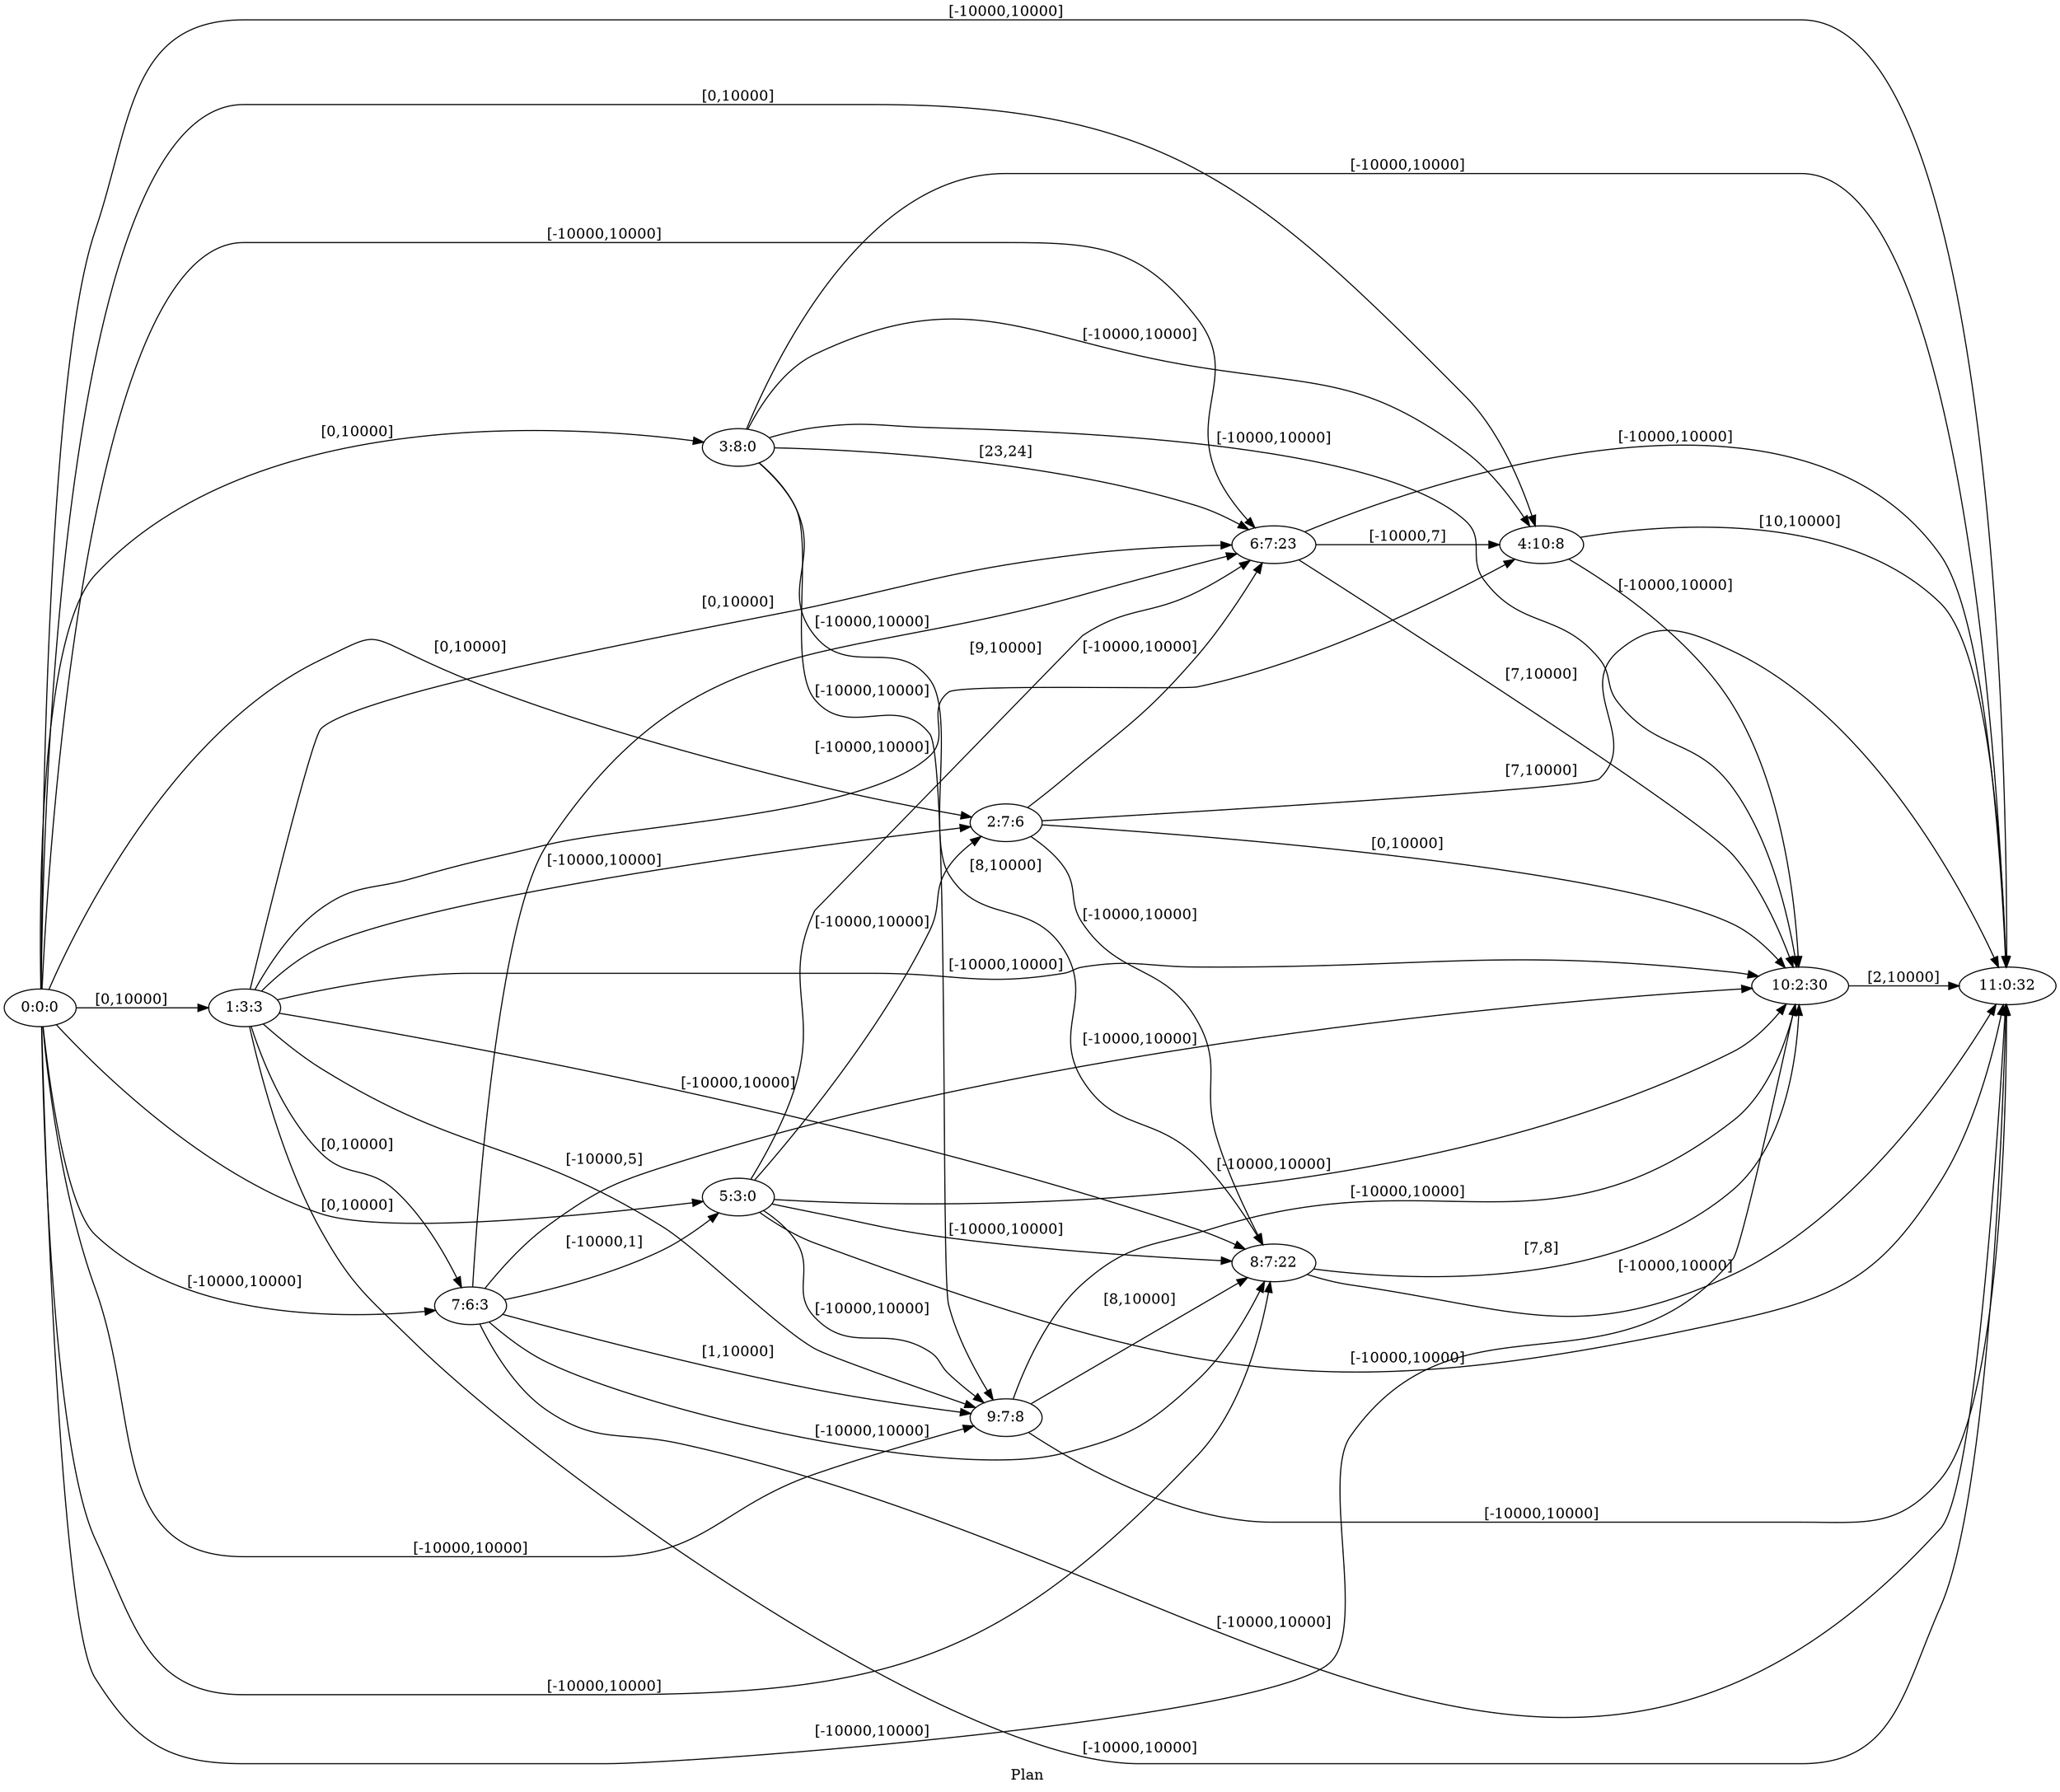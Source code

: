 digraph G {
 rankdir = LR;
 nodesep = .45; 
 size = 30;
label="Plan ";
 fldt = 0.586108;
"0:0:0"->"1:3:3"[ label = "[0,10000]"];
"0:0:0"->"2:7:6"[ label = "[0,10000]"];
"0:0:0"->"3:8:0"[ label = "[0,10000]"];
"0:0:0"->"4:10:8"[ label = "[0,10000]"];
"0:0:0"->"5:3:0"[ label = "[0,10000]"];
"0:0:0"->"6:7:23"[ label = "[-10000,10000]"];
"0:0:0"->"7:6:3"[ label = "[-10000,10000]"];
"0:0:0"->"8:7:22"[ label = "[-10000,10000]"];
"0:0:0"->"9:7:8"[ label = "[-10000,10000]"];
"0:0:0"->"10:2:30"[ label = "[-10000,10000]"];
"0:0:0"->"11:0:32"[ label = "[-10000,10000]"];
"1:3:3"->"2:7:6"[ label = "[-10000,10000]"];
"1:3:3"->"4:10:8"[ label = "[-10000,10000]"];
"1:3:3"->"6:7:23"[ label = "[0,10000]"];
"1:3:3"->"7:6:3"[ label = "[0,10000]"];
"1:3:3"->"8:7:22"[ label = "[-10000,10000]"];
"1:3:3"->"9:7:8"[ label = "[-10000,5]"];
"1:3:3"->"10:2:30"[ label = "[-10000,10000]"];
"1:3:3"->"11:0:32"[ label = "[-10000,10000]"];
"2:7:6"->"6:7:23"[ label = "[-10000,10000]"];
"2:7:6"->"8:7:22"[ label = "[-10000,10000]"];
"2:7:6"->"10:2:30"[ label = "[0,10000]"];
"2:7:6"->"11:0:32"[ label = "[7,10000]"];
"3:8:0"->"4:10:8"[ label = "[-10000,10000]"];
"3:8:0"->"6:7:23"[ label = "[23,24]"];
"3:8:0"->"8:7:22"[ label = "[8,10000]"];
"3:8:0"->"9:7:8"[ label = "[-10000,10000]"];
"3:8:0"->"10:2:30"[ label = "[-10000,10000]"];
"3:8:0"->"11:0:32"[ label = "[-10000,10000]"];
"4:10:8"->"10:2:30"[ label = "[-10000,10000]"];
"4:10:8"->"11:0:32"[ label = "[10,10000]"];
"5:3:0"->"2:7:6"[ label = "[-10000,10000]"];
"5:3:0"->"6:7:23"[ label = "[9,10000]"];
"5:3:0"->"8:7:22"[ label = "[-10000,10000]"];
"5:3:0"->"9:7:8"[ label = "[-10000,10000]"];
"5:3:0"->"10:2:30"[ label = "[-10000,10000]"];
"5:3:0"->"11:0:32"[ label = "[-10000,10000]"];
"6:7:23"->"4:10:8"[ label = "[-10000,7]"];
"6:7:23"->"10:2:30"[ label = "[7,10000]"];
"6:7:23"->"11:0:32"[ label = "[-10000,10000]"];
"7:6:3"->"5:3:0"[ label = "[-10000,1]"];
"7:6:3"->"6:7:23"[ label = "[-10000,10000]"];
"7:6:3"->"8:7:22"[ label = "[-10000,10000]"];
"7:6:3"->"9:7:8"[ label = "[1,10000]"];
"7:6:3"->"10:2:30"[ label = "[-10000,10000]"];
"7:6:3"->"11:0:32"[ label = "[-10000,10000]"];
"8:7:22"->"10:2:30"[ label = "[7,8]"];
"8:7:22"->"11:0:32"[ label = "[-10000,10000]"];
"9:7:8"->"8:7:22"[ label = "[8,10000]"];
"9:7:8"->"10:2:30"[ label = "[-10000,10000]"];
"9:7:8"->"11:0:32"[ label = "[-10000,10000]"];
"10:2:30"->"11:0:32"[ label = "[2,10000]"];
}
